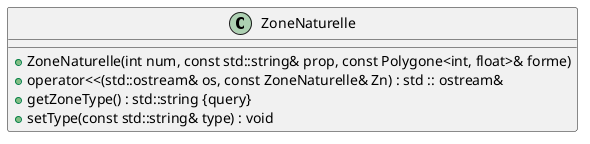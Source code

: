 @startuml





/' Objects '/

class ZoneNaturelle {
	+ZoneNaturelle(int num, const std::string& prop, const Polygone<int, float>& forme)
	+operator<<(std::ostream& os, const ZoneNaturelle& Zn) : std :: ostream&
	+getZoneType() : std::string {query}
	+setType(const std::string& type) : void
}





/' Inheritance relationships '/




/' Aggregation relationships '/





/' Nested objects '/



@enduml
